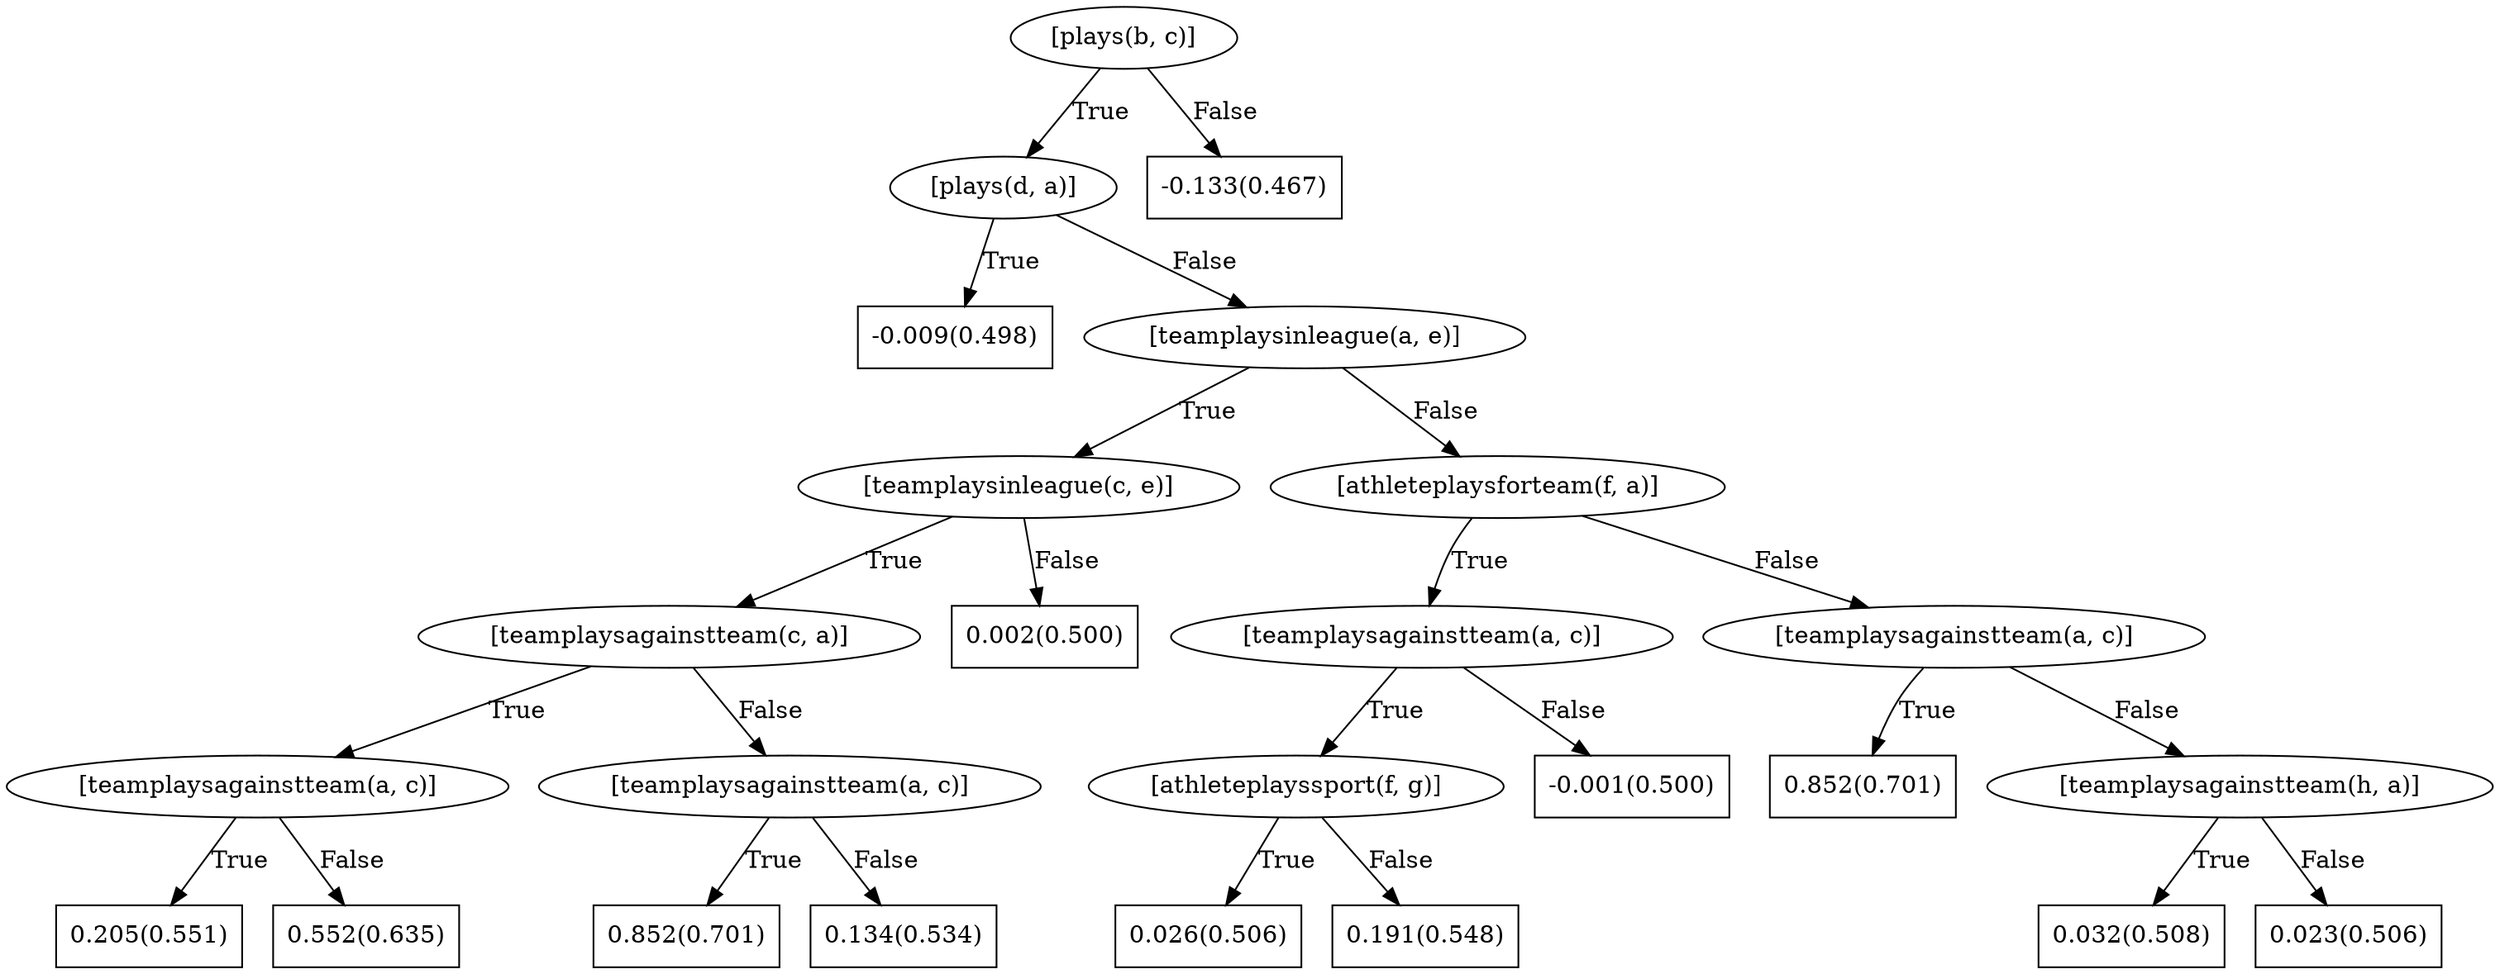 digraph G{ 
1[label = "[plays(b, c)]"];
1 -> 2[label="True"];
1 -> 3[label="False"];
2[label = "[plays(d, a)]"];
2 -> 4[label="True"];
2 -> 5[label="False"];
4[shape = box,label = "-0.009(0.498)"];
5[label = "[teamplaysinleague(a, e)]"];
5 -> 6[label="True"];
5 -> 7[label="False"];
6[label = "[teamplaysinleague(c, e)]"];
6 -> 8[label="True"];
6 -> 9[label="False"];
8[label = "[teamplaysagainstteam(c, a)]"];
8 -> 10[label="True"];
8 -> 11[label="False"];
10[label = "[teamplaysagainstteam(a, c)]"];
10 -> 12[label="True"];
10 -> 13[label="False"];
12[shape = box,label = "0.205(0.551)"];
13[shape = box,label = "0.552(0.635)"];
11[label = "[teamplaysagainstteam(a, c)]"];
11 -> 14[label="True"];
11 -> 15[label="False"];
14[shape = box,label = "0.852(0.701)"];
15[shape = box,label = "0.134(0.534)"];
9[shape = box,label = "0.002(0.500)"];
7[label = "[athleteplaysforteam(f, a)]"];
7 -> 16[label="True"];
7 -> 17[label="False"];
16[label = "[teamplaysagainstteam(a, c)]"];
16 -> 18[label="True"];
16 -> 19[label="False"];
18[label = "[athleteplayssport(f, g)]"];
18 -> 20[label="True"];
18 -> 21[label="False"];
20[shape = box,label = "0.026(0.506)"];
21[shape = box,label = "0.191(0.548)"];
19[shape = box,label = "-0.001(0.500)"];
17[label = "[teamplaysagainstteam(a, c)]"];
17 -> 22[label="True"];
17 -> 23[label="False"];
22[shape = box,label = "0.852(0.701)"];
23[label = "[teamplaysagainstteam(h, a)]"];
23 -> 24[label="True"];
23 -> 25[label="False"];
24[shape = box,label = "0.032(0.508)"];
25[shape = box,label = "0.023(0.506)"];
3[shape = box,label = "-0.133(0.467)"];
}
